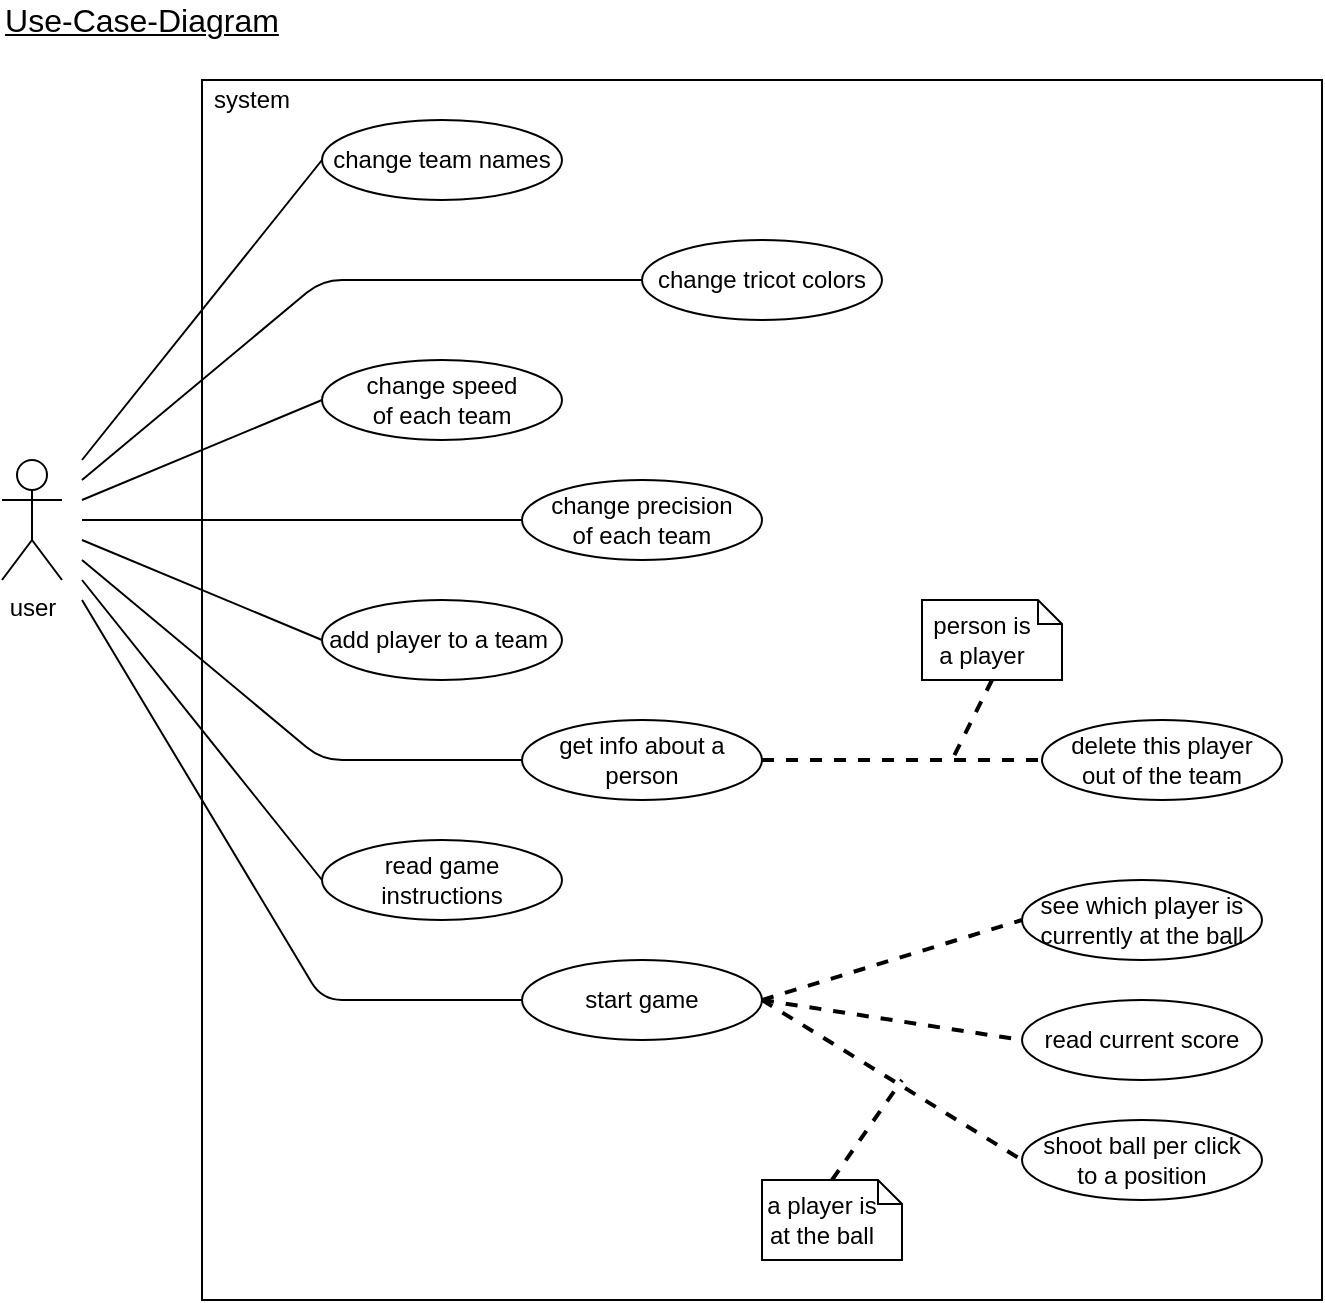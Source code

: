<mxfile version="14.5.1" type="device"><diagram id="4kob4-m02_-Y6NYMc3WW" name="Seite-1"><mxGraphModel dx="1730" dy="1012" grid="1" gridSize="10" guides="1" tooltips="1" connect="1" arrows="1" fold="1" page="1" pageScale="1" pageWidth="827" pageHeight="1169" math="0" shadow="0"><root><mxCell id="0"/><mxCell id="1" parent="0"/><mxCell id="lmecEfFgHKTqqZj_p1D4-1" value="user" style="shape=umlActor;verticalLabelPosition=bottom;verticalAlign=top;html=1;" vertex="1" parent="1"><mxGeometry x="40" y="270" width="30" height="60" as="geometry"/></mxCell><mxCell id="lmecEfFgHKTqqZj_p1D4-6" value="read current score" style="ellipse;whiteSpace=wrap;html=1;" vertex="1" parent="1"><mxGeometry x="550" y="540" width="120" height="40" as="geometry"/></mxCell><mxCell id="lmecEfFgHKTqqZj_p1D4-7" value="get info about a person" style="ellipse;whiteSpace=wrap;html=1;" vertex="1" parent="1"><mxGeometry x="300" y="400" width="120" height="40" as="geometry"/></mxCell><mxCell id="lmecEfFgHKTqqZj_p1D4-8" value="read game instructions" style="ellipse;whiteSpace=wrap;html=1;" vertex="1" parent="1"><mxGeometry x="200" y="460" width="120" height="40" as="geometry"/></mxCell><mxCell id="lmecEfFgHKTqqZj_p1D4-9" value="start game" style="ellipse;whiteSpace=wrap;html=1;" vertex="1" parent="1"><mxGeometry x="300" y="520" width="120" height="40" as="geometry"/></mxCell><mxCell id="lmecEfFgHKTqqZj_p1D4-10" value="change precision &lt;br&gt;of each team" style="ellipse;whiteSpace=wrap;html=1;" vertex="1" parent="1"><mxGeometry x="300" y="280" width="120" height="40" as="geometry"/></mxCell><mxCell id="lmecEfFgHKTqqZj_p1D4-11" value="change speed &lt;br&gt;of each team" style="ellipse;whiteSpace=wrap;html=1;" vertex="1" parent="1"><mxGeometry x="200" y="220" width="120" height="40" as="geometry"/></mxCell><mxCell id="lmecEfFgHKTqqZj_p1D4-12" value="change team names" style="ellipse;whiteSpace=wrap;html=1;" vertex="1" parent="1"><mxGeometry x="200" y="100" width="120" height="40" as="geometry"/></mxCell><mxCell id="lmecEfFgHKTqqZj_p1D4-13" value="change tricot colors" style="ellipse;whiteSpace=wrap;html=1;" vertex="1" parent="1"><mxGeometry x="360" y="160" width="120" height="40" as="geometry"/></mxCell><mxCell id="lmecEfFgHKTqqZj_p1D4-15" value="see which player is currently at the ball" style="ellipse;whiteSpace=wrap;html=1;" vertex="1" parent="1"><mxGeometry x="550" y="480" width="120" height="40" as="geometry"/></mxCell><mxCell id="lmecEfFgHKTqqZj_p1D4-16" value="delete this player &lt;br&gt;out of the team" style="ellipse;whiteSpace=wrap;html=1;" vertex="1" parent="1"><mxGeometry x="560" y="400" width="120" height="40" as="geometry"/></mxCell><mxCell id="lmecEfFgHKTqqZj_p1D4-17" value="add player to a team&amp;nbsp;" style="ellipse;whiteSpace=wrap;html=1;" vertex="1" parent="1"><mxGeometry x="200" y="340" width="120" height="40" as="geometry"/></mxCell><mxCell id="lmecEfFgHKTqqZj_p1D4-18" value="shoot ball per click &lt;br&gt;to a position" style="ellipse;whiteSpace=wrap;html=1;" vertex="1" parent="1"><mxGeometry x="550" y="600" width="120" height="40" as="geometry"/></mxCell><mxCell id="lmecEfFgHKTqqZj_p1D4-24" value="" style="group" vertex="1" connectable="0" parent="1"><mxGeometry x="500" y="330" width="70" height="50" as="geometry"/></mxCell><mxCell id="lmecEfFgHKTqqZj_p1D4-20" value="" style="shape=note2;boundedLbl=1;whiteSpace=wrap;html=1;size=12;verticalAlign=top;align=center;" vertex="1" parent="lmecEfFgHKTqqZj_p1D4-24"><mxGeometry y="10" width="70" height="40" as="geometry"/></mxCell><mxCell id="lmecEfFgHKTqqZj_p1D4-23" value="person is&lt;br&gt;a player" style="text;html=1;strokeColor=none;fillColor=none;align=center;verticalAlign=middle;whiteSpace=wrap;rounded=0;" vertex="1" parent="lmecEfFgHKTqqZj_p1D4-24"><mxGeometry y="13.333" width="60" height="33.333" as="geometry"/></mxCell><mxCell id="lmecEfFgHKTqqZj_p1D4-26" value="" style="endArrow=none;html=1;entryX=0;entryY=0.5;entryDx=0;entryDy=0;" edge="1" parent="1" target="lmecEfFgHKTqqZj_p1D4-12"><mxGeometry width="50" height="50" relative="1" as="geometry"><mxPoint x="80" y="270" as="sourcePoint"/><mxPoint x="200" y="270" as="targetPoint"/></mxGeometry></mxCell><mxCell id="lmecEfFgHKTqqZj_p1D4-27" value="" style="endArrow=none;html=1;entryX=0;entryY=0.5;entryDx=0;entryDy=0;" edge="1" parent="1" target="lmecEfFgHKTqqZj_p1D4-13"><mxGeometry width="50" height="50" relative="1" as="geometry"><mxPoint x="80" y="280" as="sourcePoint"/><mxPoint x="120" y="160" as="targetPoint"/><Array as="points"><mxPoint x="200" y="180"/></Array></mxGeometry></mxCell><mxCell id="lmecEfFgHKTqqZj_p1D4-28" value="" style="endArrow=none;html=1;entryX=0;entryY=0.5;entryDx=0;entryDy=0;" edge="1" parent="1" target="lmecEfFgHKTqqZj_p1D4-11"><mxGeometry width="50" height="50" relative="1" as="geometry"><mxPoint x="80" y="290" as="sourcePoint"/><mxPoint x="120" y="170" as="targetPoint"/></mxGeometry></mxCell><mxCell id="lmecEfFgHKTqqZj_p1D4-29" value="" style="endArrow=none;html=1;entryX=0;entryY=0.5;entryDx=0;entryDy=0;" edge="1" parent="1" target="lmecEfFgHKTqqZj_p1D4-10"><mxGeometry width="50" height="50" relative="1" as="geometry"><mxPoint x="80" y="300" as="sourcePoint"/><mxPoint x="120" y="180" as="targetPoint"/></mxGeometry></mxCell><mxCell id="lmecEfFgHKTqqZj_p1D4-30" value="" style="endArrow=none;html=1;entryX=0;entryY=0.5;entryDx=0;entryDy=0;" edge="1" parent="1" target="lmecEfFgHKTqqZj_p1D4-17"><mxGeometry width="50" height="50" relative="1" as="geometry"><mxPoint x="80" y="310" as="sourcePoint"/><mxPoint x="160" y="160" as="targetPoint"/></mxGeometry></mxCell><mxCell id="lmecEfFgHKTqqZj_p1D4-31" value="" style="endArrow=none;html=1;entryX=0;entryY=0.5;entryDx=0;entryDy=0;" edge="1" parent="1" target="lmecEfFgHKTqqZj_p1D4-7"><mxGeometry width="50" height="50" relative="1" as="geometry"><mxPoint x="80" y="320" as="sourcePoint"/><mxPoint x="170" y="170" as="targetPoint"/><Array as="points"><mxPoint x="200" y="420"/></Array></mxGeometry></mxCell><mxCell id="lmecEfFgHKTqqZj_p1D4-32" value="" style="endArrow=none;html=1;entryX=0;entryY=0.5;entryDx=0;entryDy=0;" edge="1" parent="1" target="lmecEfFgHKTqqZj_p1D4-9"><mxGeometry width="50" height="50" relative="1" as="geometry"><mxPoint x="80" y="340" as="sourcePoint"/><mxPoint x="180" y="180" as="targetPoint"/><Array as="points"><mxPoint x="200" y="540"/></Array></mxGeometry></mxCell><mxCell id="lmecEfFgHKTqqZj_p1D4-33" value="" style="endArrow=none;html=1;entryX=0;entryY=0.5;entryDx=0;entryDy=0;" edge="1" parent="1" target="lmecEfFgHKTqqZj_p1D4-8"><mxGeometry width="50" height="50" relative="1" as="geometry"><mxPoint x="80" y="330" as="sourcePoint"/><mxPoint x="190" y="190" as="targetPoint"/></mxGeometry></mxCell><mxCell id="lmecEfFgHKTqqZj_p1D4-34" value="" style="endArrow=none;dashed=1;html=1;strokeWidth=2;exitX=1;exitY=0.5;exitDx=0;exitDy=0;entryX=0;entryY=0.5;entryDx=0;entryDy=0;" edge="1" parent="1" source="lmecEfFgHKTqqZj_p1D4-7" target="lmecEfFgHKTqqZj_p1D4-16"><mxGeometry width="50" height="50" relative="1" as="geometry"><mxPoint x="470" y="420" as="sourcePoint"/><mxPoint x="200" y="380" as="targetPoint"/></mxGeometry></mxCell><mxCell id="lmecEfFgHKTqqZj_p1D4-36" value="" style="endArrow=none;dashed=1;html=1;strokeWidth=2;entryX=0;entryY=0.5;entryDx=0;entryDy=0;exitX=1;exitY=0.5;exitDx=0;exitDy=0;" edge="1" parent="1" source="lmecEfFgHKTqqZj_p1D4-9" target="lmecEfFgHKTqqZj_p1D4-15"><mxGeometry width="50" height="50" relative="1" as="geometry"><mxPoint x="430" y="530" as="sourcePoint"/><mxPoint x="490" y="594.952" as="targetPoint"/></mxGeometry></mxCell><mxCell id="lmecEfFgHKTqqZj_p1D4-37" value="" style="endArrow=none;dashed=1;html=1;strokeWidth=2;exitX=1;exitY=0.5;exitDx=0;exitDy=0;entryX=0;entryY=0.5;entryDx=0;entryDy=0;" edge="1" parent="1" source="lmecEfFgHKTqqZj_p1D4-9" target="lmecEfFgHKTqqZj_p1D4-6"><mxGeometry width="50" height="50" relative="1" as="geometry"><mxPoint x="470" y="540" as="sourcePoint"/><mxPoint x="560" y="540" as="targetPoint"/></mxGeometry></mxCell><mxCell id="lmecEfFgHKTqqZj_p1D4-38" value="" style="endArrow=none;dashed=1;html=1;strokeWidth=2;exitX=1;exitY=0.5;exitDx=0;exitDy=0;entryX=0;entryY=0.5;entryDx=0;entryDy=0;" edge="1" parent="1" source="lmecEfFgHKTqqZj_p1D4-9" target="lmecEfFgHKTqqZj_p1D4-18"><mxGeometry width="50" height="50" relative="1" as="geometry"><mxPoint x="470" y="540" as="sourcePoint"/><mxPoint x="550" y="520" as="targetPoint"/></mxGeometry></mxCell><mxCell id="lmecEfFgHKTqqZj_p1D4-39" value="" style="group" vertex="1" connectable="0" parent="1"><mxGeometry x="420" y="620" width="70" height="50" as="geometry"/></mxCell><mxCell id="lmecEfFgHKTqqZj_p1D4-40" value="" style="shape=note2;boundedLbl=1;whiteSpace=wrap;html=1;size=12;verticalAlign=top;align=center;" vertex="1" parent="lmecEfFgHKTqqZj_p1D4-39"><mxGeometry y="10" width="70" height="40" as="geometry"/></mxCell><mxCell id="lmecEfFgHKTqqZj_p1D4-41" value="a player is at the ball" style="text;html=1;strokeColor=none;fillColor=none;align=center;verticalAlign=middle;whiteSpace=wrap;rounded=0;" vertex="1" parent="lmecEfFgHKTqqZj_p1D4-39"><mxGeometry y="13.333" width="60" height="33.333" as="geometry"/></mxCell><mxCell id="lmecEfFgHKTqqZj_p1D4-42" value="" style="endArrow=none;dashed=1;html=1;strokeWidth=2;exitX=0.5;exitY=1;exitDx=0;exitDy=0;exitPerimeter=0;" edge="1" parent="1" source="lmecEfFgHKTqqZj_p1D4-20"><mxGeometry width="50" height="50" relative="1" as="geometry"><mxPoint x="510" y="400" as="sourcePoint"/><mxPoint x="515" y="420" as="targetPoint"/></mxGeometry></mxCell><mxCell id="lmecEfFgHKTqqZj_p1D4-43" value="" style="endArrow=none;dashed=1;html=1;strokeWidth=2;exitX=0.5;exitY=0;exitDx=0;exitDy=0;exitPerimeter=0;" edge="1" parent="1" source="lmecEfFgHKTqqZj_p1D4-40"><mxGeometry width="50" height="50" relative="1" as="geometry"><mxPoint x="420" y="620" as="sourcePoint"/><mxPoint x="490" y="580" as="targetPoint"/></mxGeometry></mxCell><mxCell id="lmecEfFgHKTqqZj_p1D4-45" value="" style="rounded=0;whiteSpace=wrap;html=1;fillColor=none;" vertex="1" parent="1"><mxGeometry x="140" y="80" width="560" height="610" as="geometry"/></mxCell><mxCell id="lmecEfFgHKTqqZj_p1D4-46" value="system" style="text;html=1;strokeColor=none;fillColor=none;align=center;verticalAlign=middle;whiteSpace=wrap;rounded=0;" vertex="1" parent="1"><mxGeometry x="145" y="80" width="40" height="20" as="geometry"/></mxCell><mxCell id="lmecEfFgHKTqqZj_p1D4-47" value="&lt;font style=&quot;font-size: 16px&quot;&gt;Use-Case-Diagram&lt;/font&gt;" style="text;html=1;strokeColor=none;fillColor=none;align=center;verticalAlign=middle;whiteSpace=wrap;rounded=0;fontStyle=4" vertex="1" parent="1"><mxGeometry x="40" y="40" width="140" height="20" as="geometry"/></mxCell></root></mxGraphModel></diagram></mxfile>